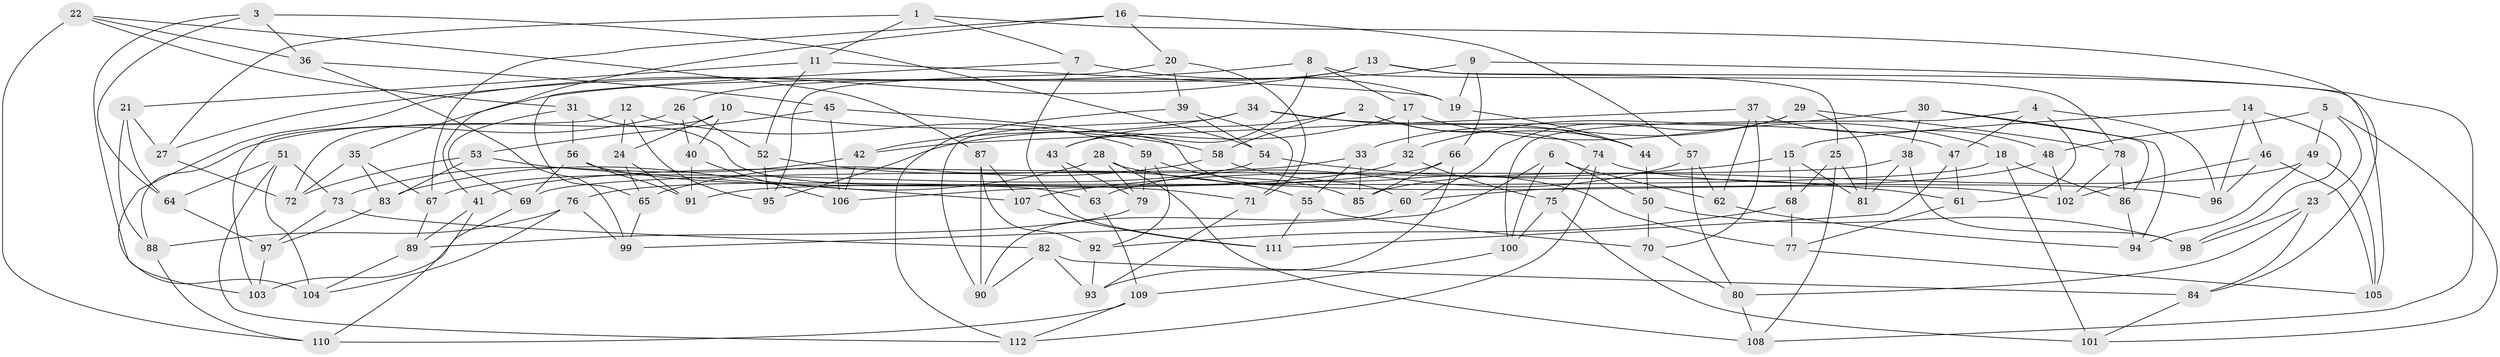// Generated by graph-tools (version 1.1) at 2025/38/03/09/25 02:38:19]
// undirected, 112 vertices, 224 edges
graph export_dot {
graph [start="1"]
  node [color=gray90,style=filled];
  1;
  2;
  3;
  4;
  5;
  6;
  7;
  8;
  9;
  10;
  11;
  12;
  13;
  14;
  15;
  16;
  17;
  18;
  19;
  20;
  21;
  22;
  23;
  24;
  25;
  26;
  27;
  28;
  29;
  30;
  31;
  32;
  33;
  34;
  35;
  36;
  37;
  38;
  39;
  40;
  41;
  42;
  43;
  44;
  45;
  46;
  47;
  48;
  49;
  50;
  51;
  52;
  53;
  54;
  55;
  56;
  57;
  58;
  59;
  60;
  61;
  62;
  63;
  64;
  65;
  66;
  67;
  68;
  69;
  70;
  71;
  72;
  73;
  74;
  75;
  76;
  77;
  78;
  79;
  80;
  81;
  82;
  83;
  84;
  85;
  86;
  87;
  88;
  89;
  90;
  91;
  92;
  93;
  94;
  95;
  96;
  97;
  98;
  99;
  100;
  101;
  102;
  103;
  104;
  105;
  106;
  107;
  108;
  109;
  110;
  111;
  112;
  1 -- 11;
  1 -- 84;
  1 -- 27;
  1 -- 7;
  2 -- 74;
  2 -- 43;
  2 -- 44;
  2 -- 58;
  3 -- 104;
  3 -- 54;
  3 -- 64;
  3 -- 36;
  4 -- 100;
  4 -- 96;
  4 -- 47;
  4 -- 61;
  5 -- 101;
  5 -- 49;
  5 -- 48;
  5 -- 23;
  6 -- 100;
  6 -- 50;
  6 -- 99;
  6 -- 62;
  7 -- 111;
  7 -- 65;
  7 -- 19;
  8 -- 78;
  8 -- 27;
  8 -- 17;
  8 -- 43;
  9 -- 108;
  9 -- 66;
  9 -- 35;
  9 -- 19;
  10 -- 72;
  10 -- 40;
  10 -- 58;
  10 -- 24;
  11 -- 21;
  11 -- 52;
  11 -- 19;
  12 -- 59;
  12 -- 95;
  12 -- 103;
  12 -- 24;
  13 -- 103;
  13 -- 25;
  13 -- 26;
  13 -- 105;
  14 -- 98;
  14 -- 46;
  14 -- 96;
  14 -- 15;
  15 -- 107;
  15 -- 81;
  15 -- 68;
  16 -- 57;
  16 -- 67;
  16 -- 20;
  16 -- 41;
  17 -- 32;
  17 -- 95;
  17 -- 18;
  18 -- 91;
  18 -- 86;
  18 -- 101;
  19 -- 44;
  20 -- 39;
  20 -- 95;
  20 -- 71;
  21 -- 27;
  21 -- 88;
  21 -- 64;
  22 -- 110;
  22 -- 36;
  22 -- 87;
  22 -- 31;
  23 -- 80;
  23 -- 98;
  23 -- 84;
  24 -- 91;
  24 -- 65;
  25 -- 68;
  25 -- 81;
  25 -- 108;
  26 -- 52;
  26 -- 40;
  26 -- 88;
  27 -- 72;
  28 -- 79;
  28 -- 83;
  28 -- 108;
  28 -- 102;
  29 -- 33;
  29 -- 81;
  29 -- 78;
  29 -- 60;
  30 -- 94;
  30 -- 32;
  30 -- 86;
  30 -- 38;
  31 -- 69;
  31 -- 56;
  31 -- 63;
  32 -- 75;
  32 -- 76;
  33 -- 55;
  33 -- 85;
  33 -- 41;
  34 -- 42;
  34 -- 47;
  34 -- 44;
  34 -- 90;
  35 -- 83;
  35 -- 72;
  35 -- 67;
  36 -- 45;
  36 -- 99;
  37 -- 42;
  37 -- 62;
  37 -- 48;
  37 -- 70;
  38 -- 69;
  38 -- 98;
  38 -- 81;
  39 -- 112;
  39 -- 71;
  39 -- 54;
  40 -- 106;
  40 -- 91;
  41 -- 110;
  41 -- 89;
  42 -- 106;
  42 -- 73;
  43 -- 63;
  43 -- 79;
  44 -- 50;
  45 -- 60;
  45 -- 106;
  45 -- 53;
  46 -- 96;
  46 -- 102;
  46 -- 105;
  47 -- 111;
  47 -- 61;
  48 -- 60;
  48 -- 102;
  49 -- 85;
  49 -- 94;
  49 -- 105;
  50 -- 98;
  50 -- 70;
  51 -- 104;
  51 -- 112;
  51 -- 64;
  51 -- 73;
  52 -- 95;
  52 -- 55;
  53 -- 107;
  53 -- 83;
  53 -- 72;
  54 -- 67;
  54 -- 61;
  55 -- 111;
  55 -- 70;
  56 -- 71;
  56 -- 91;
  56 -- 69;
  57 -- 63;
  57 -- 80;
  57 -- 62;
  58 -- 65;
  58 -- 77;
  59 -- 85;
  59 -- 92;
  59 -- 79;
  60 -- 90;
  61 -- 77;
  62 -- 94;
  63 -- 109;
  64 -- 97;
  65 -- 99;
  66 -- 85;
  66 -- 93;
  66 -- 106;
  67 -- 89;
  68 -- 77;
  68 -- 92;
  69 -- 103;
  70 -- 80;
  71 -- 93;
  73 -- 82;
  73 -- 97;
  74 -- 75;
  74 -- 96;
  74 -- 112;
  75 -- 100;
  75 -- 101;
  76 -- 104;
  76 -- 99;
  76 -- 88;
  77 -- 105;
  78 -- 102;
  78 -- 86;
  79 -- 89;
  80 -- 108;
  82 -- 93;
  82 -- 90;
  82 -- 84;
  83 -- 97;
  84 -- 101;
  86 -- 94;
  87 -- 107;
  87 -- 90;
  87 -- 92;
  88 -- 110;
  89 -- 104;
  92 -- 93;
  97 -- 103;
  100 -- 109;
  107 -- 111;
  109 -- 110;
  109 -- 112;
}
